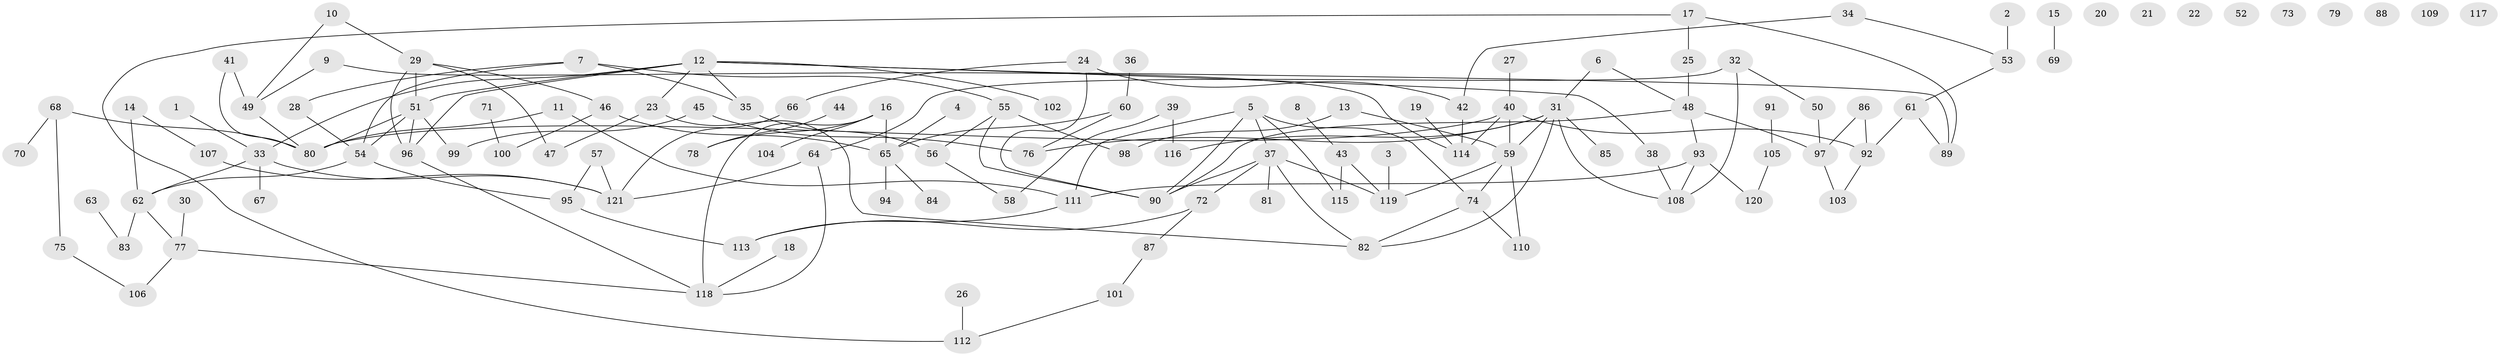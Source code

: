 // Generated by graph-tools (version 1.1) at 2025/25/03/09/25 03:25:22]
// undirected, 121 vertices, 155 edges
graph export_dot {
graph [start="1"]
  node [color=gray90,style=filled];
  1;
  2;
  3;
  4;
  5;
  6;
  7;
  8;
  9;
  10;
  11;
  12;
  13;
  14;
  15;
  16;
  17;
  18;
  19;
  20;
  21;
  22;
  23;
  24;
  25;
  26;
  27;
  28;
  29;
  30;
  31;
  32;
  33;
  34;
  35;
  36;
  37;
  38;
  39;
  40;
  41;
  42;
  43;
  44;
  45;
  46;
  47;
  48;
  49;
  50;
  51;
  52;
  53;
  54;
  55;
  56;
  57;
  58;
  59;
  60;
  61;
  62;
  63;
  64;
  65;
  66;
  67;
  68;
  69;
  70;
  71;
  72;
  73;
  74;
  75;
  76;
  77;
  78;
  79;
  80;
  81;
  82;
  83;
  84;
  85;
  86;
  87;
  88;
  89;
  90;
  91;
  92;
  93;
  94;
  95;
  96;
  97;
  98;
  99;
  100;
  101;
  102;
  103;
  104;
  105;
  106;
  107;
  108;
  109;
  110;
  111;
  112;
  113;
  114;
  115;
  116;
  117;
  118;
  119;
  120;
  121;
  1 -- 33;
  2 -- 53;
  3 -- 119;
  4 -- 65;
  5 -- 37;
  5 -- 74;
  5 -- 90;
  5 -- 111;
  5 -- 115;
  6 -- 31;
  6 -- 48;
  7 -- 28;
  7 -- 35;
  7 -- 54;
  7 -- 55;
  8 -- 43;
  9 -- 49;
  9 -- 114;
  10 -- 29;
  10 -- 49;
  11 -- 80;
  11 -- 111;
  12 -- 23;
  12 -- 33;
  12 -- 35;
  12 -- 38;
  12 -- 51;
  12 -- 89;
  12 -- 96;
  12 -- 102;
  13 -- 59;
  13 -- 98;
  14 -- 62;
  14 -- 107;
  15 -- 69;
  16 -- 65;
  16 -- 78;
  16 -- 104;
  16 -- 118;
  17 -- 25;
  17 -- 89;
  17 -- 112;
  18 -- 118;
  19 -- 114;
  23 -- 47;
  23 -- 82;
  24 -- 42;
  24 -- 66;
  24 -- 90;
  25 -- 48;
  26 -- 112;
  27 -- 40;
  28 -- 54;
  29 -- 46;
  29 -- 47;
  29 -- 51;
  29 -- 96;
  30 -- 77;
  31 -- 59;
  31 -- 76;
  31 -- 82;
  31 -- 85;
  31 -- 108;
  31 -- 116;
  32 -- 50;
  32 -- 64;
  32 -- 108;
  33 -- 62;
  33 -- 67;
  33 -- 121;
  34 -- 42;
  34 -- 53;
  35 -- 56;
  36 -- 60;
  37 -- 72;
  37 -- 81;
  37 -- 82;
  37 -- 90;
  37 -- 119;
  38 -- 108;
  39 -- 58;
  39 -- 116;
  40 -- 59;
  40 -- 80;
  40 -- 92;
  40 -- 114;
  41 -- 49;
  41 -- 80;
  42 -- 114;
  43 -- 115;
  43 -- 119;
  44 -- 78;
  45 -- 76;
  45 -- 99;
  46 -- 65;
  46 -- 100;
  48 -- 90;
  48 -- 93;
  48 -- 97;
  49 -- 80;
  50 -- 97;
  51 -- 54;
  51 -- 80;
  51 -- 96;
  51 -- 99;
  53 -- 61;
  54 -- 62;
  54 -- 95;
  55 -- 56;
  55 -- 90;
  55 -- 98;
  56 -- 58;
  57 -- 95;
  57 -- 121;
  59 -- 74;
  59 -- 110;
  59 -- 119;
  60 -- 65;
  60 -- 76;
  61 -- 89;
  61 -- 92;
  62 -- 77;
  62 -- 83;
  63 -- 83;
  64 -- 118;
  64 -- 121;
  65 -- 84;
  65 -- 94;
  66 -- 121;
  68 -- 70;
  68 -- 75;
  68 -- 80;
  71 -- 100;
  72 -- 87;
  72 -- 113;
  74 -- 82;
  74 -- 110;
  75 -- 106;
  77 -- 106;
  77 -- 118;
  86 -- 92;
  86 -- 97;
  87 -- 101;
  91 -- 105;
  92 -- 103;
  93 -- 108;
  93 -- 111;
  93 -- 120;
  95 -- 113;
  96 -- 118;
  97 -- 103;
  101 -- 112;
  105 -- 120;
  107 -- 121;
  111 -- 113;
}
